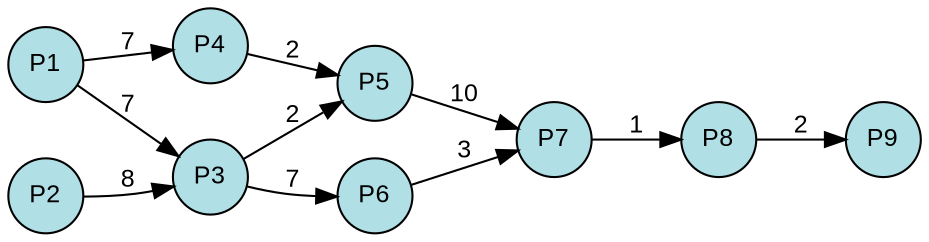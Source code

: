 digraph {
  splines=true;
node [margin=0 fontname=arial fontcolor=black fontsize=12 shape=circle width=0.5 fixedsize=true style=filled fillcolor=powderblue]
  1 [label="P1"]
  2 [label="P2"]
  3 [label="P3"]
  4 [label="P4"]
  5 [label="P5"]
  6 [label="P6"]
  7 [label="P7"]
  8 [label="P8"]
  9 [label="P9"]
rankdir=LR
edge [margin=0 fontname=arial fontcolor=black fontsize=12]
	1 -> 3 [label="7"]
	2 -> 3 [label="8"]
	1 -> 4 [label="7"]
	3 -> 5 [label="2"]
	4 -> 5 [label="2"]
	3 -> 6 [label="7"]
	5 -> 7 [label="10"]
	6 -> 7 [label="3"]
	7 -> 8 [label="1"]
	8 -> 9 [label="2"]
	{rank=same  1, 2 }
	{rank=same  3, 4 }
	{rank=same  5, 6 }
	{rank=same  7 }
	{rank=same  8 }
	{rank=same  9 }
} 
